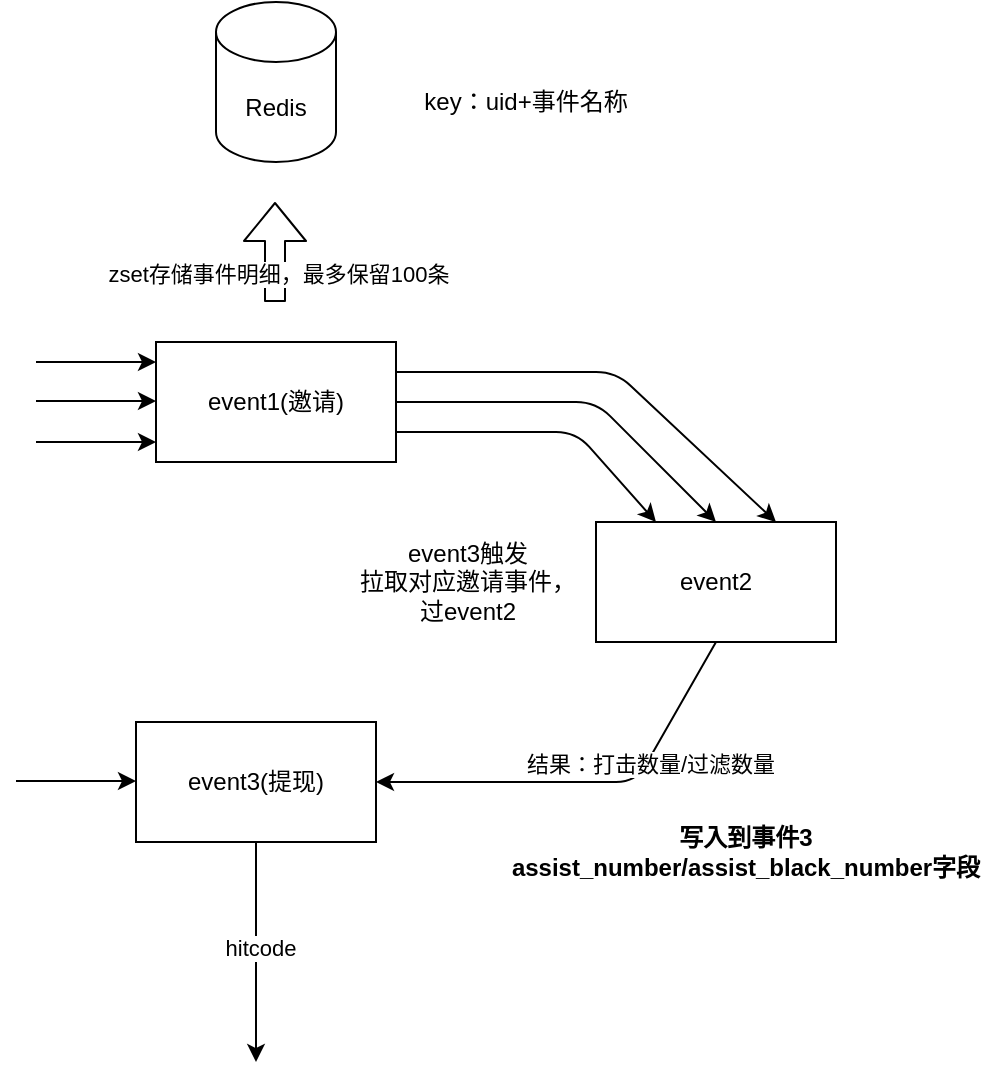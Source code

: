 <mxfile version="14.6.9" type="github">
  <diagram id="O3ywCFSIsU3IzxFeoSF-" name="Page-1">
    <mxGraphModel dx="1255" dy="2012" grid="1" gridSize="10" guides="1" tooltips="1" connect="1" arrows="1" fold="1" page="1" pageScale="1" pageWidth="827" pageHeight="1169" math="0" shadow="0">
      <root>
        <mxCell id="0" />
        <mxCell id="1" parent="0" />
        <mxCell id="CZqsSSTKb6cRyH_K0-rR-1" value="event1(邀请)" style="rounded=0;whiteSpace=wrap;html=1;" parent="1" vertex="1">
          <mxGeometry x="200" y="120" width="120" height="60" as="geometry" />
        </mxCell>
        <mxCell id="CZqsSSTKb6cRyH_K0-rR-2" value="event3(提现)" style="rounded=0;whiteSpace=wrap;html=1;" parent="1" vertex="1">
          <mxGeometry x="190" y="310" width="120" height="60" as="geometry" />
        </mxCell>
        <mxCell id="CZqsSSTKb6cRyH_K0-rR-3" value="event2" style="rounded=0;whiteSpace=wrap;html=1;" parent="1" vertex="1">
          <mxGeometry x="420" y="210" width="120" height="60" as="geometry" />
        </mxCell>
        <mxCell id="CZqsSSTKb6cRyH_K0-rR-4" value="" style="endArrow=classic;html=1;" parent="1" edge="1">
          <mxGeometry width="50" height="50" relative="1" as="geometry">
            <mxPoint x="140" y="130" as="sourcePoint" />
            <mxPoint x="200" y="130" as="targetPoint" />
          </mxGeometry>
        </mxCell>
        <mxCell id="CZqsSSTKb6cRyH_K0-rR-5" value="" style="endArrow=classic;html=1;" parent="1" edge="1">
          <mxGeometry width="50" height="50" relative="1" as="geometry">
            <mxPoint x="140" y="149.5" as="sourcePoint" />
            <mxPoint x="200" y="149.5" as="targetPoint" />
          </mxGeometry>
        </mxCell>
        <mxCell id="CZqsSSTKb6cRyH_K0-rR-6" value="" style="endArrow=classic;html=1;" parent="1" edge="1">
          <mxGeometry width="50" height="50" relative="1" as="geometry">
            <mxPoint x="140" y="170" as="sourcePoint" />
            <mxPoint x="200" y="170" as="targetPoint" />
          </mxGeometry>
        </mxCell>
        <mxCell id="CZqsSSTKb6cRyH_K0-rR-7" value="" style="endArrow=classic;html=1;exitX=1;exitY=0.75;exitDx=0;exitDy=0;entryX=0.25;entryY=0;entryDx=0;entryDy=0;" parent="1" source="CZqsSSTKb6cRyH_K0-rR-1" target="CZqsSSTKb6cRyH_K0-rR-3" edge="1">
          <mxGeometry width="50" height="50" relative="1" as="geometry">
            <mxPoint x="360" y="170" as="sourcePoint" />
            <mxPoint x="440" y="200" as="targetPoint" />
            <Array as="points">
              <mxPoint x="410" y="165" />
            </Array>
          </mxGeometry>
        </mxCell>
        <mxCell id="CZqsSSTKb6cRyH_K0-rR-8" value="" style="endArrow=classic;html=1;exitX=1;exitY=0.5;exitDx=0;exitDy=0;entryX=0.5;entryY=0;entryDx=0;entryDy=0;" parent="1" source="CZqsSSTKb6cRyH_K0-rR-1" target="CZqsSSTKb6cRyH_K0-rR-3" edge="1">
          <mxGeometry width="50" height="50" relative="1" as="geometry">
            <mxPoint x="330" y="175" as="sourcePoint" />
            <mxPoint x="460" y="220" as="targetPoint" />
            <Array as="points">
              <mxPoint x="420" y="150" />
            </Array>
          </mxGeometry>
        </mxCell>
        <mxCell id="CZqsSSTKb6cRyH_K0-rR-9" value="" style="endArrow=classic;html=1;exitX=1;exitY=0.25;exitDx=0;exitDy=0;entryX=0.75;entryY=0;entryDx=0;entryDy=0;" parent="1" source="CZqsSSTKb6cRyH_K0-rR-1" target="CZqsSSTKb6cRyH_K0-rR-3" edge="1">
          <mxGeometry width="50" height="50" relative="1" as="geometry">
            <mxPoint x="330" y="130" as="sourcePoint" />
            <mxPoint x="490" y="190" as="targetPoint" />
            <Array as="points">
              <mxPoint x="430" y="135" />
            </Array>
          </mxGeometry>
        </mxCell>
        <mxCell id="CZqsSSTKb6cRyH_K0-rR-10" value="" style="endArrow=classic;html=1;" parent="1" edge="1">
          <mxGeometry width="50" height="50" relative="1" as="geometry">
            <mxPoint x="130" y="339.5" as="sourcePoint" />
            <mxPoint x="190" y="339.5" as="targetPoint" />
          </mxGeometry>
        </mxCell>
        <mxCell id="CZqsSSTKb6cRyH_K0-rR-11" value="" style="endArrow=classic;html=1;exitX=0.5;exitY=1;exitDx=0;exitDy=0;entryX=1;entryY=0.5;entryDx=0;entryDy=0;" parent="1" source="CZqsSSTKb6cRyH_K0-rR-3" target="CZqsSSTKb6cRyH_K0-rR-2" edge="1">
          <mxGeometry width="50" height="50" relative="1" as="geometry">
            <mxPoint x="410" y="310" as="sourcePoint" />
            <mxPoint x="540" y="355" as="targetPoint" />
            <Array as="points">
              <mxPoint x="440" y="340" />
            </Array>
          </mxGeometry>
        </mxCell>
        <mxCell id="CZqsSSTKb6cRyH_K0-rR-12" value="结果：打击数量/过滤数量" style="edgeLabel;html=1;align=center;verticalAlign=middle;resizable=0;points=[];" parent="CZqsSSTKb6cRyH_K0-rR-11" vertex="1" connectable="0">
          <mxGeometry x="-0.334" y="2" relative="1" as="geometry">
            <mxPoint y="-1" as="offset" />
          </mxGeometry>
        </mxCell>
        <mxCell id="CZqsSSTKb6cRyH_K0-rR-13" value="" style="endArrow=classic;html=1;exitX=0.5;exitY=1;exitDx=0;exitDy=0;" parent="1" source="CZqsSSTKb6cRyH_K0-rR-2" edge="1">
          <mxGeometry width="50" height="50" relative="1" as="geometry">
            <mxPoint x="230" y="470" as="sourcePoint" />
            <mxPoint x="250" y="480" as="targetPoint" />
          </mxGeometry>
        </mxCell>
        <mxCell id="CZqsSSTKb6cRyH_K0-rR-14" value="hitcode" style="edgeLabel;html=1;align=center;verticalAlign=middle;resizable=0;points=[];" parent="CZqsSSTKb6cRyH_K0-rR-13" vertex="1" connectable="0">
          <mxGeometry x="-0.036" y="2" relative="1" as="geometry">
            <mxPoint as="offset" />
          </mxGeometry>
        </mxCell>
        <mxCell id="8K72jAy03FJSQNKGbFzH-1" value="Redis" style="shape=cylinder3;whiteSpace=wrap;html=1;boundedLbl=1;backgroundOutline=1;size=15;" vertex="1" parent="1">
          <mxGeometry x="230" y="-50" width="60" height="80" as="geometry" />
        </mxCell>
        <mxCell id="8K72jAy03FJSQNKGbFzH-2" value="" style="shape=flexArrow;endArrow=classic;html=1;" edge="1" parent="1">
          <mxGeometry width="50" height="50" relative="1" as="geometry">
            <mxPoint x="259.5" y="100" as="sourcePoint" />
            <mxPoint x="259.5" y="50" as="targetPoint" />
          </mxGeometry>
        </mxCell>
        <mxCell id="8K72jAy03FJSQNKGbFzH-3" value="zset存储事件明细，最多保留100条" style="edgeLabel;html=1;align=center;verticalAlign=middle;resizable=0;points=[];" vertex="1" connectable="0" parent="8K72jAy03FJSQNKGbFzH-2">
          <mxGeometry x="-0.44" relative="1" as="geometry">
            <mxPoint x="1" as="offset" />
          </mxGeometry>
        </mxCell>
        <mxCell id="8K72jAy03FJSQNKGbFzH-4" value="key：uid+事件名称" style="text;html=1;strokeColor=none;fillColor=none;align=center;verticalAlign=middle;whiteSpace=wrap;rounded=0;" vertex="1" parent="1">
          <mxGeometry x="310" y="-10" width="150" height="20" as="geometry" />
        </mxCell>
        <mxCell id="8K72jAy03FJSQNKGbFzH-5" value="&lt;b&gt;写入到事件3 assist_number/assist_black_number字段&lt;/b&gt;" style="text;html=1;strokeColor=none;fillColor=none;align=center;verticalAlign=middle;whiteSpace=wrap;rounded=0;" vertex="1" parent="1">
          <mxGeometry x="370" y="350" width="250" height="50" as="geometry" />
        </mxCell>
        <mxCell id="8K72jAy03FJSQNKGbFzH-6" value="event3触发&lt;br&gt;拉取对应邀请事件，过event2" style="text;html=1;strokeColor=none;fillColor=none;align=center;verticalAlign=middle;whiteSpace=wrap;rounded=0;" vertex="1" parent="1">
          <mxGeometry x="298" y="210" width="116" height="60" as="geometry" />
        </mxCell>
      </root>
    </mxGraphModel>
  </diagram>
</mxfile>
